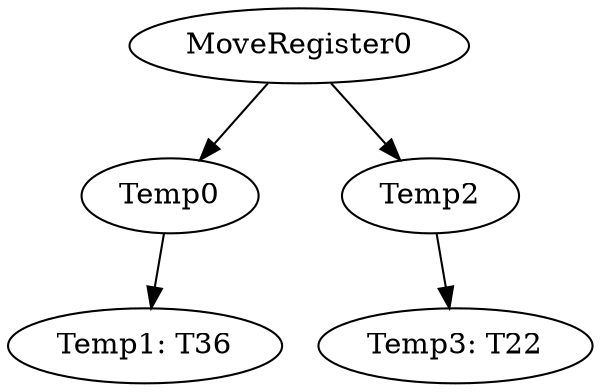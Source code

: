 digraph {
	ordering = out;
	MoveRegister0 -> Temp0;
	MoveRegister0 -> Temp2;
	Temp2 -> "Temp3: T22";
	Temp0 -> "Temp1: T36";
}

